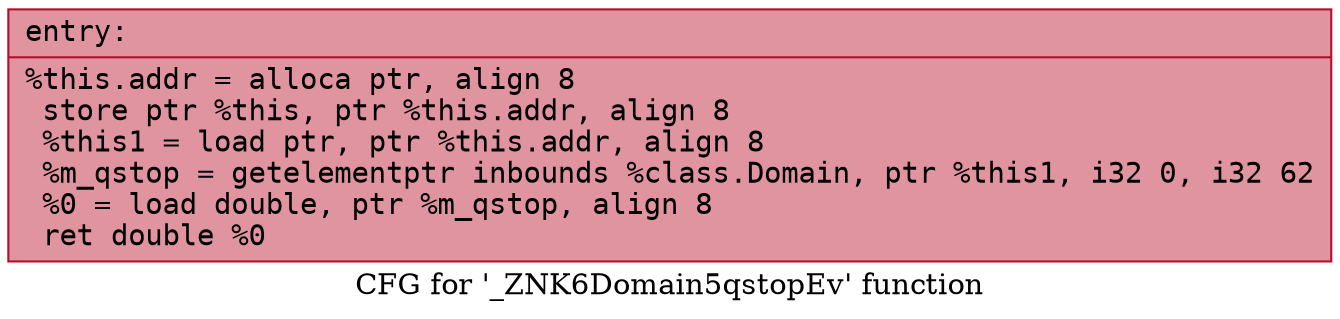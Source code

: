 digraph "CFG for '_ZNK6Domain5qstopEv' function" {
	label="CFG for '_ZNK6Domain5qstopEv' function";

	Node0x561418c80790 [shape=record,color="#b70d28ff", style=filled, fillcolor="#b70d2870" fontname="Courier",label="{entry:\l|  %this.addr = alloca ptr, align 8\l  store ptr %this, ptr %this.addr, align 8\l  %this1 = load ptr, ptr %this.addr, align 8\l  %m_qstop = getelementptr inbounds %class.Domain, ptr %this1, i32 0, i32 62\l  %0 = load double, ptr %m_qstop, align 8\l  ret double %0\l}"];
}
